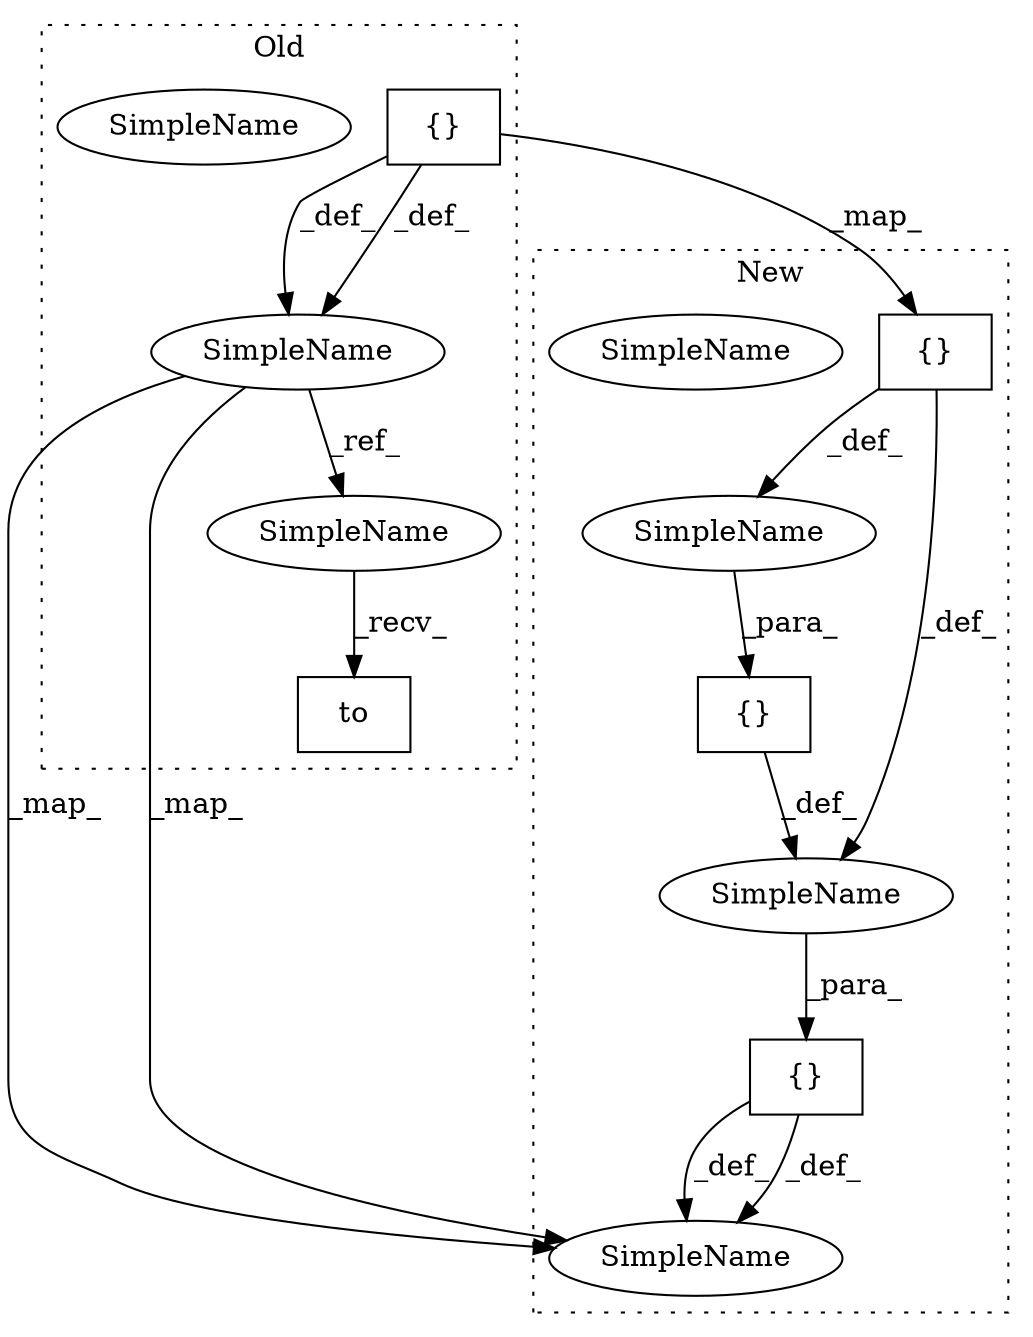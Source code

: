 digraph G {
subgraph cluster0 {
1 [label="{}" a="4" s="12718,12830" l="1,1" shape="box"];
3 [label="SimpleName" a="42" s="12684" l="5" shape="ellipse"];
6 [label="SimpleName" a="42" s="12684" l="5" shape="ellipse"];
11 [label="to" a="32" s="12850,12859" l="3,1" shape="box"];
12 [label="SimpleName" a="42" s="12844" l="5" shape="ellipse"];
label = "Old";
style="dotted";
}
subgraph cluster1 {
2 [label="{}" a="4" s="12653,12765" l="1,1" shape="box"];
4 [label="SimpleName" a="42" s="12613" l="5" shape="ellipse"];
5 [label="SimpleName" a="42" s="12613" l="5" shape="ellipse"];
7 [label="SimpleName" a="42" s="" l="" shape="ellipse"];
8 [label="{}" a="4" s="12652,12766" l="1,1" shape="box"];
9 [label="SimpleName" a="42" s="" l="" shape="ellipse"];
10 [label="{}" a="4" s="12651,12767" l="1,1" shape="box"];
label = "New";
style="dotted";
}
1 -> 6 [label="_def_"];
1 -> 6 [label="_def_"];
1 -> 2 [label="_map_"];
2 -> 9 [label="_def_"];
2 -> 7 [label="_def_"];
6 -> 12 [label="_ref_"];
6 -> 5 [label="_map_"];
6 -> 5 [label="_map_"];
7 -> 8 [label="_para_"];
8 -> 9 [label="_def_"];
9 -> 10 [label="_para_"];
10 -> 5 [label="_def_"];
10 -> 5 [label="_def_"];
12 -> 11 [label="_recv_"];
}